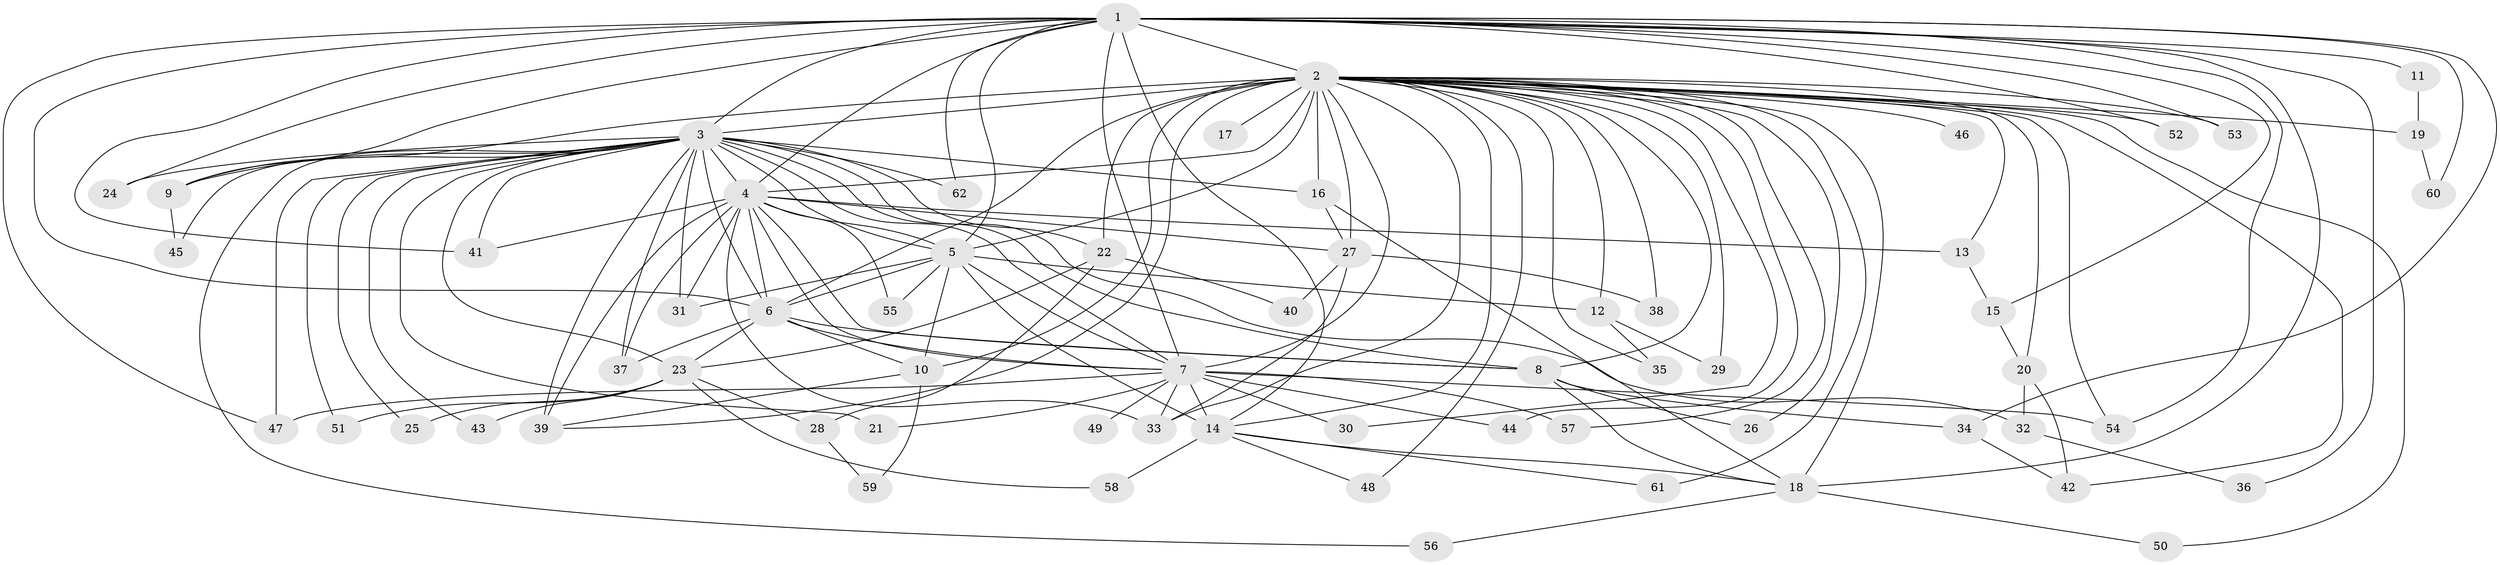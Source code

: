 // original degree distribution, {26: 0.016129032258064516, 30: 0.008064516129032258, 28: 0.008064516129032258, 33: 0.008064516129032258, 22: 0.008064516129032258, 19: 0.008064516129032258, 20: 0.008064516129032258, 16: 0.008064516129032258, 21: 0.008064516129032258, 5: 0.03225806451612903, 3: 0.21774193548387097, 2: 0.5564516129032258, 4: 0.08064516129032258, 6: 0.024193548387096774, 8: 0.008064516129032258}
// Generated by graph-tools (version 1.1) at 2025/34/03/09/25 02:34:51]
// undirected, 62 vertices, 148 edges
graph export_dot {
graph [start="1"]
  node [color=gray90,style=filled];
  1;
  2;
  3;
  4;
  5;
  6;
  7;
  8;
  9;
  10;
  11;
  12;
  13;
  14;
  15;
  16;
  17;
  18;
  19;
  20;
  21;
  22;
  23;
  24;
  25;
  26;
  27;
  28;
  29;
  30;
  31;
  32;
  33;
  34;
  35;
  36;
  37;
  38;
  39;
  40;
  41;
  42;
  43;
  44;
  45;
  46;
  47;
  48;
  49;
  50;
  51;
  52;
  53;
  54;
  55;
  56;
  57;
  58;
  59;
  60;
  61;
  62;
  1 -- 2 [weight=3.0];
  1 -- 3 [weight=1.0];
  1 -- 4 [weight=2.0];
  1 -- 5 [weight=1.0];
  1 -- 6 [weight=1.0];
  1 -- 7 [weight=2.0];
  1 -- 9 [weight=1.0];
  1 -- 11 [weight=1.0];
  1 -- 14 [weight=1.0];
  1 -- 15 [weight=1.0];
  1 -- 18 [weight=1.0];
  1 -- 24 [weight=1.0];
  1 -- 34 [weight=1.0];
  1 -- 36 [weight=1.0];
  1 -- 41 [weight=1.0];
  1 -- 47 [weight=1.0];
  1 -- 52 [weight=1.0];
  1 -- 53 [weight=1.0];
  1 -- 54 [weight=1.0];
  1 -- 60 [weight=1.0];
  1 -- 62 [weight=1.0];
  2 -- 3 [weight=3.0];
  2 -- 4 [weight=8.0];
  2 -- 5 [weight=4.0];
  2 -- 6 [weight=11.0];
  2 -- 7 [weight=5.0];
  2 -- 8 [weight=1.0];
  2 -- 9 [weight=1.0];
  2 -- 10 [weight=4.0];
  2 -- 12 [weight=4.0];
  2 -- 13 [weight=1.0];
  2 -- 14 [weight=2.0];
  2 -- 16 [weight=1.0];
  2 -- 17 [weight=1.0];
  2 -- 18 [weight=2.0];
  2 -- 19 [weight=1.0];
  2 -- 20 [weight=2.0];
  2 -- 22 [weight=2.0];
  2 -- 26 [weight=1.0];
  2 -- 27 [weight=3.0];
  2 -- 29 [weight=1.0];
  2 -- 30 [weight=1.0];
  2 -- 33 [weight=2.0];
  2 -- 35 [weight=1.0];
  2 -- 38 [weight=1.0];
  2 -- 39 [weight=2.0];
  2 -- 42 [weight=1.0];
  2 -- 44 [weight=1.0];
  2 -- 46 [weight=1.0];
  2 -- 48 [weight=1.0];
  2 -- 50 [weight=1.0];
  2 -- 52 [weight=1.0];
  2 -- 53 [weight=1.0];
  2 -- 54 [weight=1.0];
  2 -- 57 [weight=1.0];
  2 -- 61 [weight=1.0];
  3 -- 4 [weight=2.0];
  3 -- 5 [weight=2.0];
  3 -- 6 [weight=2.0];
  3 -- 7 [weight=2.0];
  3 -- 8 [weight=1.0];
  3 -- 9 [weight=2.0];
  3 -- 16 [weight=1.0];
  3 -- 21 [weight=1.0];
  3 -- 22 [weight=1.0];
  3 -- 23 [weight=1.0];
  3 -- 24 [weight=1.0];
  3 -- 25 [weight=1.0];
  3 -- 31 [weight=1.0];
  3 -- 32 [weight=1.0];
  3 -- 37 [weight=1.0];
  3 -- 39 [weight=2.0];
  3 -- 41 [weight=1.0];
  3 -- 43 [weight=1.0];
  3 -- 45 [weight=1.0];
  3 -- 47 [weight=1.0];
  3 -- 51 [weight=1.0];
  3 -- 56 [weight=1.0];
  3 -- 62 [weight=1.0];
  4 -- 5 [weight=2.0];
  4 -- 6 [weight=3.0];
  4 -- 7 [weight=2.0];
  4 -- 8 [weight=1.0];
  4 -- 13 [weight=3.0];
  4 -- 27 [weight=1.0];
  4 -- 31 [weight=1.0];
  4 -- 33 [weight=4.0];
  4 -- 37 [weight=1.0];
  4 -- 39 [weight=5.0];
  4 -- 41 [weight=1.0];
  4 -- 55 [weight=2.0];
  5 -- 6 [weight=2.0];
  5 -- 7 [weight=1.0];
  5 -- 10 [weight=1.0];
  5 -- 12 [weight=1.0];
  5 -- 14 [weight=5.0];
  5 -- 31 [weight=1.0];
  5 -- 55 [weight=1.0];
  6 -- 7 [weight=2.0];
  6 -- 8 [weight=1.0];
  6 -- 10 [weight=1.0];
  6 -- 23 [weight=1.0];
  6 -- 37 [weight=1.0];
  7 -- 14 [weight=1.0];
  7 -- 21 [weight=1.0];
  7 -- 30 [weight=1.0];
  7 -- 33 [weight=1.0];
  7 -- 44 [weight=1.0];
  7 -- 47 [weight=1.0];
  7 -- 49 [weight=1.0];
  7 -- 54 [weight=1.0];
  7 -- 57 [weight=1.0];
  8 -- 18 [weight=1.0];
  8 -- 26 [weight=1.0];
  8 -- 34 [weight=1.0];
  9 -- 45 [weight=1.0];
  10 -- 39 [weight=1.0];
  10 -- 59 [weight=1.0];
  11 -- 19 [weight=1.0];
  12 -- 29 [weight=1.0];
  12 -- 35 [weight=1.0];
  13 -- 15 [weight=1.0];
  14 -- 18 [weight=1.0];
  14 -- 48 [weight=1.0];
  14 -- 58 [weight=1.0];
  14 -- 61 [weight=1.0];
  15 -- 20 [weight=1.0];
  16 -- 18 [weight=1.0];
  16 -- 27 [weight=1.0];
  18 -- 50 [weight=1.0];
  18 -- 56 [weight=1.0];
  19 -- 60 [weight=1.0];
  20 -- 32 [weight=1.0];
  20 -- 42 [weight=1.0];
  22 -- 23 [weight=1.0];
  22 -- 28 [weight=1.0];
  22 -- 40 [weight=1.0];
  23 -- 25 [weight=1.0];
  23 -- 28 [weight=1.0];
  23 -- 43 [weight=1.0];
  23 -- 51 [weight=1.0];
  23 -- 58 [weight=1.0];
  27 -- 33 [weight=1.0];
  27 -- 38 [weight=1.0];
  27 -- 40 [weight=1.0];
  28 -- 59 [weight=1.0];
  32 -- 36 [weight=1.0];
  34 -- 42 [weight=1.0];
}
